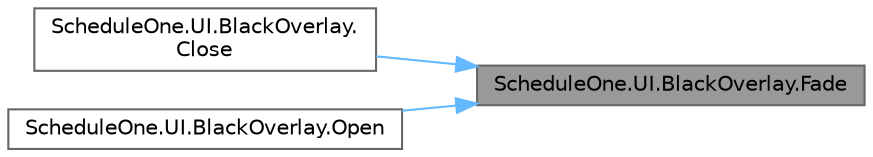 digraph "ScheduleOne.UI.BlackOverlay.Fade"
{
 // LATEX_PDF_SIZE
  bgcolor="transparent";
  edge [fontname=Helvetica,fontsize=10,labelfontname=Helvetica,labelfontsize=10];
  node [fontname=Helvetica,fontsize=10,shape=box,height=0.2,width=0.4];
  rankdir="RL";
  Node1 [id="Node000001",label="ScheduleOne.UI.BlackOverlay.Fade",height=0.2,width=0.4,color="gray40", fillcolor="grey60", style="filled", fontcolor="black",tooltip=" "];
  Node1 -> Node2 [id="edge1_Node000001_Node000002",dir="back",color="steelblue1",style="solid",tooltip=" "];
  Node2 [id="Node000002",label="ScheduleOne.UI.BlackOverlay.\lClose",height=0.2,width=0.4,color="grey40", fillcolor="white", style="filled",URL="$class_schedule_one_1_1_u_i_1_1_black_overlay.html#a145eda7835213800edda386c779c95be",tooltip=" "];
  Node1 -> Node3 [id="edge2_Node000001_Node000003",dir="back",color="steelblue1",style="solid",tooltip=" "];
  Node3 [id="Node000003",label="ScheduleOne.UI.BlackOverlay.Open",height=0.2,width=0.4,color="grey40", fillcolor="white", style="filled",URL="$class_schedule_one_1_1_u_i_1_1_black_overlay.html#a4ec551d5c62fee89f96487846a5dc07d",tooltip=" "];
}
